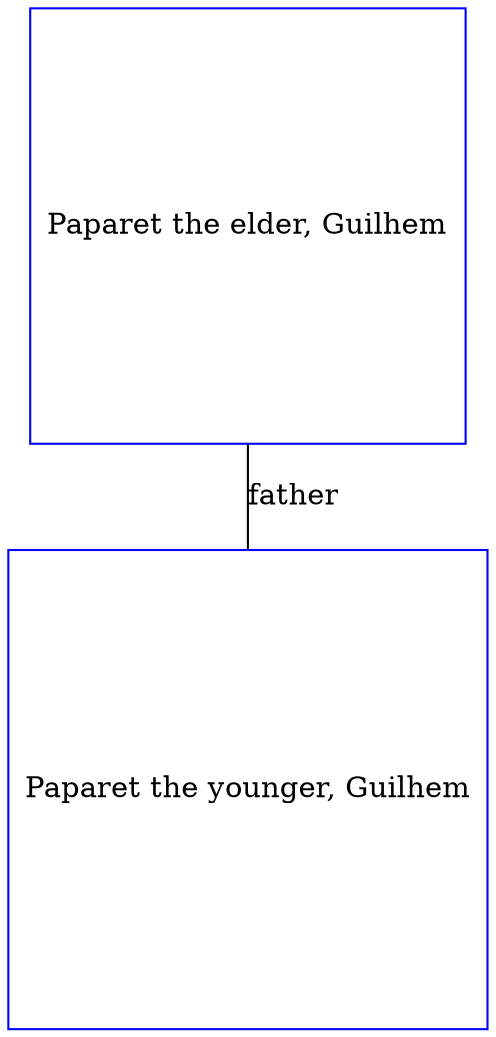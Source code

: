 digraph D {
    edge [dir=none];    node [shape=box];    "022245"   [label="Paparet the elder, Guilhem", shape=box, regular=1, color="blue"] ;
"022246"   [label="Paparet the younger, Guilhem", shape=box, regular=1, color="blue"] ;
022245->022246 [label="father",arrowsize=0.0]; 
}